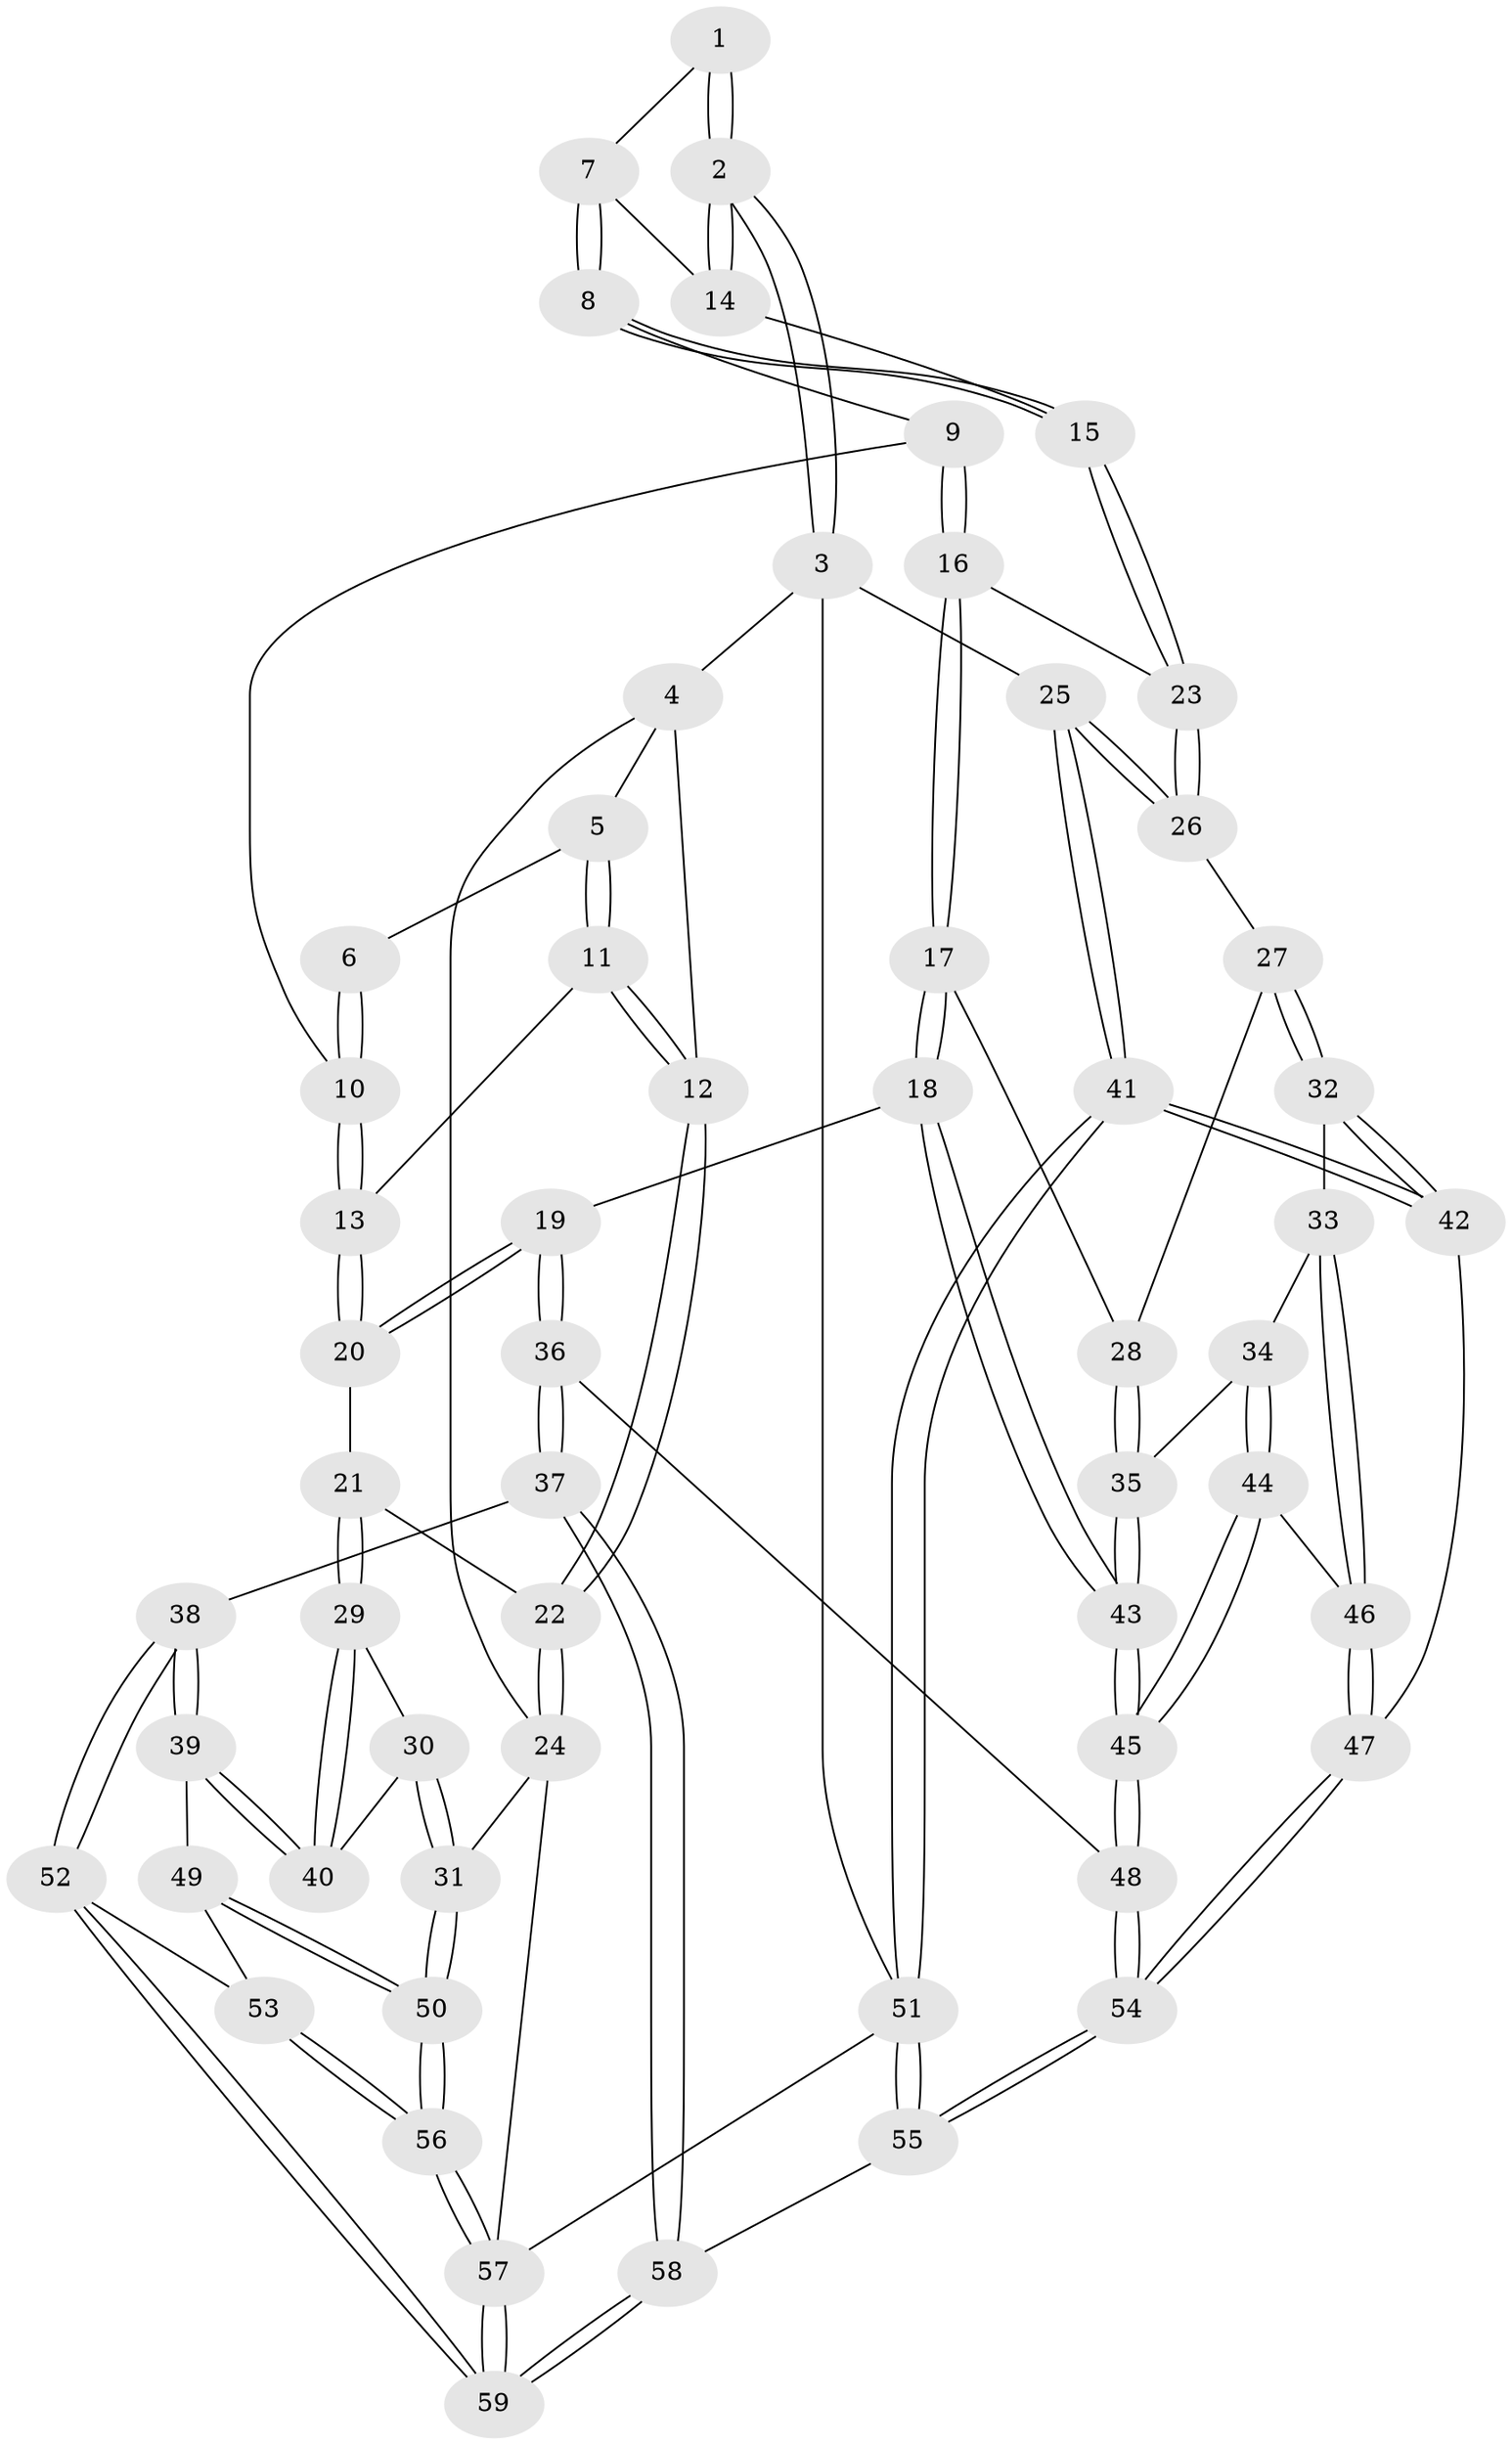 // Generated by graph-tools (version 1.1) at 2025/27/03/15/25 16:27:57]
// undirected, 59 vertices, 144 edges
graph export_dot {
graph [start="1"]
  node [color=gray90,style=filled];
  1 [pos="+0.6224330768408121+0"];
  2 [pos="+1+0"];
  3 [pos="+1+0"];
  4 [pos="+0.29989161665691233+0"];
  5 [pos="+0.315084821007008+0"];
  6 [pos="+0.5672920876807601+0"];
  7 [pos="+0.7232929381759066+0.08872283587820717"];
  8 [pos="+0.7767566840235541+0.26687399203078666"];
  9 [pos="+0.5989087328474371+0.2809506181365129"];
  10 [pos="+0.5394219693633734+0.2568256909877368"];
  11 [pos="+0.3858649445958413+0.249163945356873"];
  12 [pos="+0.06068780277227167+0.2698493080906184"];
  13 [pos="+0.4185263867439279+0.28662984229993904"];
  14 [pos="+0.9748601292178446+0.0589635414554741"];
  15 [pos="+0.8187895924592838+0.29655307317284907"];
  16 [pos="+0.5774881747162145+0.43675072103843054"];
  17 [pos="+0.5235855216385288+0.5315708521997462"];
  18 [pos="+0.5095355847612537+0.5412405197432902"];
  19 [pos="+0.46822653112598916+0.5431507144150565"];
  20 [pos="+0.3773332573971175+0.4720106321297393"];
  21 [pos="+0.33277646359308066+0.4786980091170904"];
  22 [pos="+0.045190338080480945+0.2840889353434732"];
  23 [pos="+0.8621313334665609+0.370439855887203"];
  24 [pos="+0+0.3483253165422109"];
  25 [pos="+1+0.48970445869664847"];
  26 [pos="+0.8903819926212979+0.40750330072248386"];
  27 [pos="+0.833688487115749+0.4643253153051371"];
  28 [pos="+0.787768485858252+0.4958859831748909"];
  29 [pos="+0.28180498436924856+0.5291189560182777"];
  30 [pos="+0.07664168750004013+0.6013944276216415"];
  31 [pos="+0+0.602910188197907"];
  32 [pos="+0.8159646452925808+0.6554817047010393"];
  33 [pos="+0.770140714022469+0.6754355980270957"];
  34 [pos="+0.7642240307758327+0.6726342405347098"];
  35 [pos="+0.7186139445050101+0.6228591569915003"];
  36 [pos="+0.40573013604624913+0.7871658097098628"];
  37 [pos="+0.3715880796393335+0.8127839395836685"];
  38 [pos="+0.36492228535098126+0.8141251585059502"];
  39 [pos="+0.2739434724384025+0.7356740928684653"];
  40 [pos="+0.2666946106785207+0.7203995795636775"];
  41 [pos="+1+0.6752260130510437"];
  42 [pos="+0.9089042409533685+0.7624915063300769"];
  43 [pos="+0.6373668065531022+0.67021183791459"];
  44 [pos="+0.6685314556373689+0.7821212914351685"];
  45 [pos="+0.6442974810116107+0.7900545694240201"];
  46 [pos="+0.7988276736522445+0.756434919420599"];
  47 [pos="+0.8868716941755275+0.7759352173163719"];
  48 [pos="+0.6317835864662606+0.8139000445665863"];
  49 [pos="+0.14644845706736037+0.7663692979698756"];
  50 [pos="+0+0.7525595105652095"];
  51 [pos="+1+1"];
  52 [pos="+0.3367809474467408+0.8448113356824662"];
  53 [pos="+0.21749953316147919+0.8627450222218209"];
  54 [pos="+0.7319281023528794+1"];
  55 [pos="+0.7347998347392836+1"];
  56 [pos="+0+1"];
  57 [pos="+0+1"];
  58 [pos="+0.6162927109679036+1"];
  59 [pos="+0.19606931929971355+1"];
  1 -- 2;
  1 -- 2;
  1 -- 7;
  2 -- 3;
  2 -- 3;
  2 -- 14;
  2 -- 14;
  3 -- 4;
  3 -- 25;
  3 -- 51;
  4 -- 5;
  4 -- 12;
  4 -- 24;
  5 -- 6;
  5 -- 11;
  5 -- 11;
  6 -- 10;
  6 -- 10;
  7 -- 8;
  7 -- 8;
  7 -- 14;
  8 -- 9;
  8 -- 15;
  8 -- 15;
  9 -- 10;
  9 -- 16;
  9 -- 16;
  10 -- 13;
  10 -- 13;
  11 -- 12;
  11 -- 12;
  11 -- 13;
  12 -- 22;
  12 -- 22;
  13 -- 20;
  13 -- 20;
  14 -- 15;
  15 -- 23;
  15 -- 23;
  16 -- 17;
  16 -- 17;
  16 -- 23;
  17 -- 18;
  17 -- 18;
  17 -- 28;
  18 -- 19;
  18 -- 43;
  18 -- 43;
  19 -- 20;
  19 -- 20;
  19 -- 36;
  19 -- 36;
  20 -- 21;
  21 -- 22;
  21 -- 29;
  21 -- 29;
  22 -- 24;
  22 -- 24;
  23 -- 26;
  23 -- 26;
  24 -- 31;
  24 -- 57;
  25 -- 26;
  25 -- 26;
  25 -- 41;
  25 -- 41;
  26 -- 27;
  27 -- 28;
  27 -- 32;
  27 -- 32;
  28 -- 35;
  28 -- 35;
  29 -- 30;
  29 -- 40;
  29 -- 40;
  30 -- 31;
  30 -- 31;
  30 -- 40;
  31 -- 50;
  31 -- 50;
  32 -- 33;
  32 -- 42;
  32 -- 42;
  33 -- 34;
  33 -- 46;
  33 -- 46;
  34 -- 35;
  34 -- 44;
  34 -- 44;
  35 -- 43;
  35 -- 43;
  36 -- 37;
  36 -- 37;
  36 -- 48;
  37 -- 38;
  37 -- 58;
  37 -- 58;
  38 -- 39;
  38 -- 39;
  38 -- 52;
  38 -- 52;
  39 -- 40;
  39 -- 40;
  39 -- 49;
  41 -- 42;
  41 -- 42;
  41 -- 51;
  41 -- 51;
  42 -- 47;
  43 -- 45;
  43 -- 45;
  44 -- 45;
  44 -- 45;
  44 -- 46;
  45 -- 48;
  45 -- 48;
  46 -- 47;
  46 -- 47;
  47 -- 54;
  47 -- 54;
  48 -- 54;
  48 -- 54;
  49 -- 50;
  49 -- 50;
  49 -- 53;
  50 -- 56;
  50 -- 56;
  51 -- 55;
  51 -- 55;
  51 -- 57;
  52 -- 53;
  52 -- 59;
  52 -- 59;
  53 -- 56;
  53 -- 56;
  54 -- 55;
  54 -- 55;
  55 -- 58;
  56 -- 57;
  56 -- 57;
  57 -- 59;
  57 -- 59;
  58 -- 59;
  58 -- 59;
}
